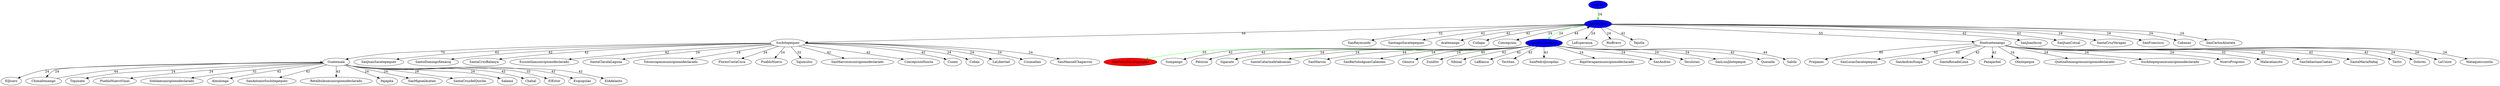 digraph G {
Quiche[style=filled, fillcolor=blue];
Quiche->Retalhuleu[color=green][label="24"];
Retalhuleu->Suchitepequez[label="44"];
Retalhuleu->SanRaymundo[label="32"];
Retalhuleu->SantiagoSacatepequez[label="42"];
Retalhuleu->Acatenango[label="42"];
Retalhuleu->Cuilapa[label="42"];
Retalhuleu->Concepcion[label="24"];
Retalhuleu[style=filled, fillcolor=blue];
Retalhuleu->Quetzaltenango[color=green][label="24"];
Retalhuleu->LaEsperanza[label="24"];
Retalhuleu->RioBravo[label="24"];
Retalhuleu->Tejutla[label="42"];
Retalhuleu->Huehuetenango[label="55"];
Retalhuleu->SanJuanIxcoy[label="42"];
Retalhuleu->SanJuanCotzal[label="42"];
Retalhuleu->SantaCruzVerapaz[label="24"];
Retalhuleu->SanFrancisco[label="24"];
Retalhuleu->Cabanas[label="24"];
Retalhuleu->SanCarlosAlzatate[label="24"];
Guatemala->ElJicaro[label="24"];
Guatemala->Chimaltenango[label="24"];
Guatemala->Tiquisate[label="24"];
Guatemala->PuebloNuevoVinas[label="24"];
Guatemala->Sololamunicipionodeclarado[label="32"];
Guatemala->Almolonga[label="42"];
Guatemala->SanAntonioSuchitepequez[label="42"];
Guatemala->Retalhuleumunicipionodeclarado[label="42"];
Guatemala->Pajapita[label="24"];
Guatemala->SanMiguelAcatan[label="24"];
Guatemala->SantaCruzdelQuiche[label="24"];
Guatemala->Salama[label="24"];
Guatemala->Chahal[label="42"];
Guatemala->ElEstor[label="32"];
Guatemala->Esquipulas[label="42"];
Guatemala->ElAdelanto[label="42"];
Suchitepequez->Guatemala[label="70"];
Suchitepequez->SanJuanSacatepequez[label="62"];
Suchitepequez->SantoDomingoXenacoj[label="42"];
Suchitepequez->SantaCruzBalanya[label="42"];
Suchitepequez->Escuintlamunicipionodeclarado[label="42"];
Suchitepequez->SantaClaralaLaguna[label="24"];
Suchitepequez->Totonicapanmunicipionodeclarado[label="24"];
Suchitepequez->FloresCostaCuca[label="24"];
Suchitepequez->PuebloNuevo[label="24"];
Suchitepequez->Tajumulco[label="32"];
Suchitepequez->SanMarcosmunicipionodeclarado[label="42"];
Suchitepequez->ConcepcionHuista[label="42"];
Suchitepequez->Cunen[label="42"];
Suchitepequez->Coban[label="24"];
Suchitepequez->LaLibertad[label="24"];
Suchitepequez->Usumatlan[label="24"];
Suchitepequez->SanManuelChaparron[label="24"];
Chimaltenango->Guatemala[label="44"];
Huehuetenango->Fraijanes[label="85"];
Huehuetenango->SanLucasSacatepequez[label="62"];
Huehuetenango->SanAndresItzapa[label="42"];
Huehuetenango->SantaRosadeLima[label="42"];
Huehuetenango->Panajachel[label="42"];
Huehuetenango->Olintepeque[label="24"];
Huehuetenango->Quetzaltenangomunicipionodeclarado[label="24"];
Huehuetenango->Suchitepequezmunicipionodeclarado[label="24"];
Huehuetenango->NuevoProgreso[label="24"];
Huehuetenango->Malacatancito[label="32"];
Huehuetenango->SanSebastianCoatan[label="42"];
Huehuetenango->SantaMariaNebaj[label="42"];
Huehuetenango->Tactic[label="42"];
Huehuetenango->Dolores[label="24"];
Huehuetenango->LaUnion[label="24"];
Huehuetenango->Mataquescuintla[label="24"];
Quetzaltenango[style=filled, fillcolor=blue];
Quetzaltenango->SanPedroSacatepequez[color=green][label="55"];
Quetzaltenango->Sumpango[label="42"];
Quetzaltenango->Patzicia[label="42"];
Quetzaltenango->Sipacate[label="24"];
Quetzaltenango->SantaCatarinaIxtahuacan[label="24"];
Quetzaltenango->SanMarcos[label="44"];
Quetzaltenango->SanBartoloAguasCalientes[label="24"];
Quetzaltenango->Genova[label="24"];
Quetzaltenango->Zunilito[label="85"];
Quetzaltenango->Sibinal[label="62"];
Quetzaltenango->LaBlanca[label="42"];
Quetzaltenango->Tectitan[label="42"];
Quetzaltenango->SanPedroJocopilas[label="42"];
Quetzaltenango->BajaVerapazmunicipionodeclarado[label="24"];
Quetzaltenango->SanAndres[label="24"];
Quetzaltenango->Teculutan[label="24"];
Quetzaltenango->SanLuisJilotepeque[label="24"];
Quetzaltenango->Quesada[label="42"];
Quetzaltenango->Salola[label="44"];
Quetzaltenango->Retalhuleu[label="44"];
SanPedroSacatepequez[style=filled, fillcolor=red];
}
